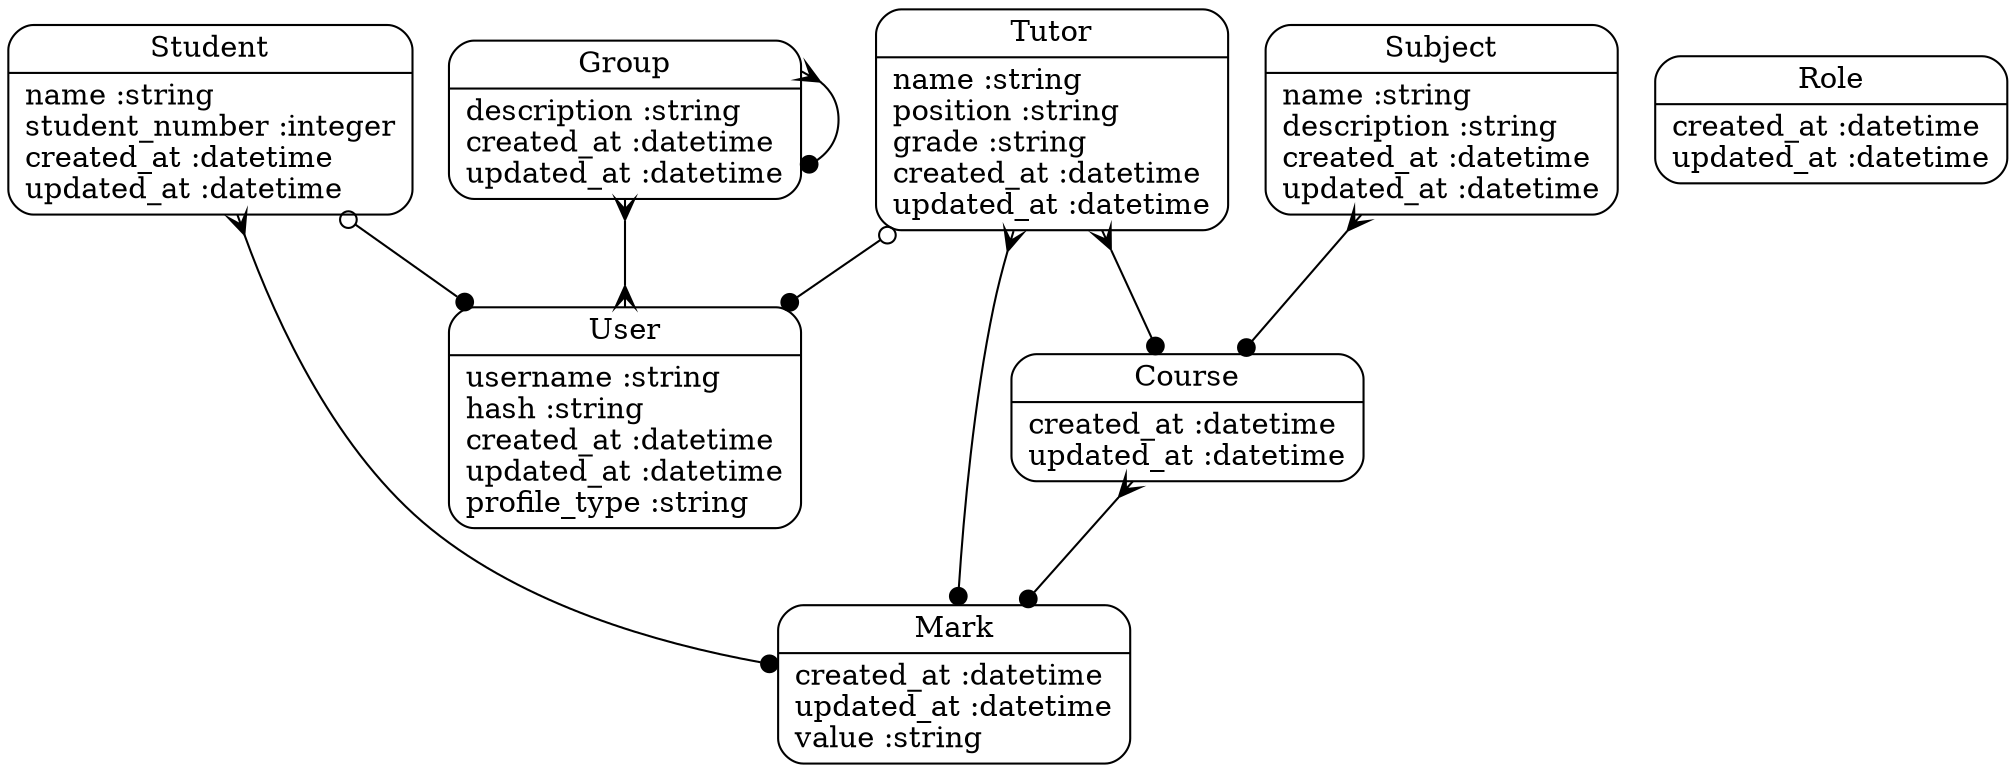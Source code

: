 digraph models_diagram {
	graph[overlap=false, splines=true]
	"Course" [shape=Mrecord, label="{Course|created_at :datetime\lupdated_at :datetime\l}"]
	"Group" [shape=Mrecord, label="{Group|description :string\lcreated_at :datetime\lupdated_at :datetime\l}"]
	"Mark" [shape=Mrecord, label="{Mark|created_at :datetime\lupdated_at :datetime\lvalue :string\l}"]
	"Role" [shape=Mrecord, label="{Role|created_at :datetime\lupdated_at :datetime\l}"]
	"Student" [shape=Mrecord, label="{Student|name :string\lstudent_number :integer\lcreated_at :datetime\lupdated_at :datetime\l}"]
	"Subject" [shape=Mrecord, label="{Subject|name :string\ldescription :string\lcreated_at :datetime\lupdated_at :datetime\l}"]
	"Tutor" [shape=Mrecord, label="{Tutor|name :string\lposition :string\lgrade :string\lcreated_at :datetime\lupdated_at :datetime\l}"]
	"User" [shape=Mrecord, label="{User|username :string\lhash :string\lcreated_at :datetime\lupdated_at :datetime\lprofile_type :string\l}"]
	"Course" -> "Mark" [arrowtail=crow, arrowhead=dot, dir=both]
	"Group" -> "User" [arrowtail=crow, arrowhead=crow, dir=both]
	"Group" -> "Group" [arrowtail=crow, arrowhead=dot, dir=both]
	"Student" -> "Mark" [arrowtail=crow, arrowhead=dot, dir=both]
	"Student" -> "User" [arrowtail=odot, arrowhead=dot, dir=both]
	"Subject" -> "Course" [arrowtail=crow, arrowhead=dot, dir=both]
	"Tutor" -> "Course" [arrowtail=crow, arrowhead=dot, dir=both]
	"Tutor" -> "Mark" [arrowtail=crow, arrowhead=dot, dir=both]
	"Tutor" -> "User" [arrowtail=odot, arrowhead=dot, dir=both]
}
